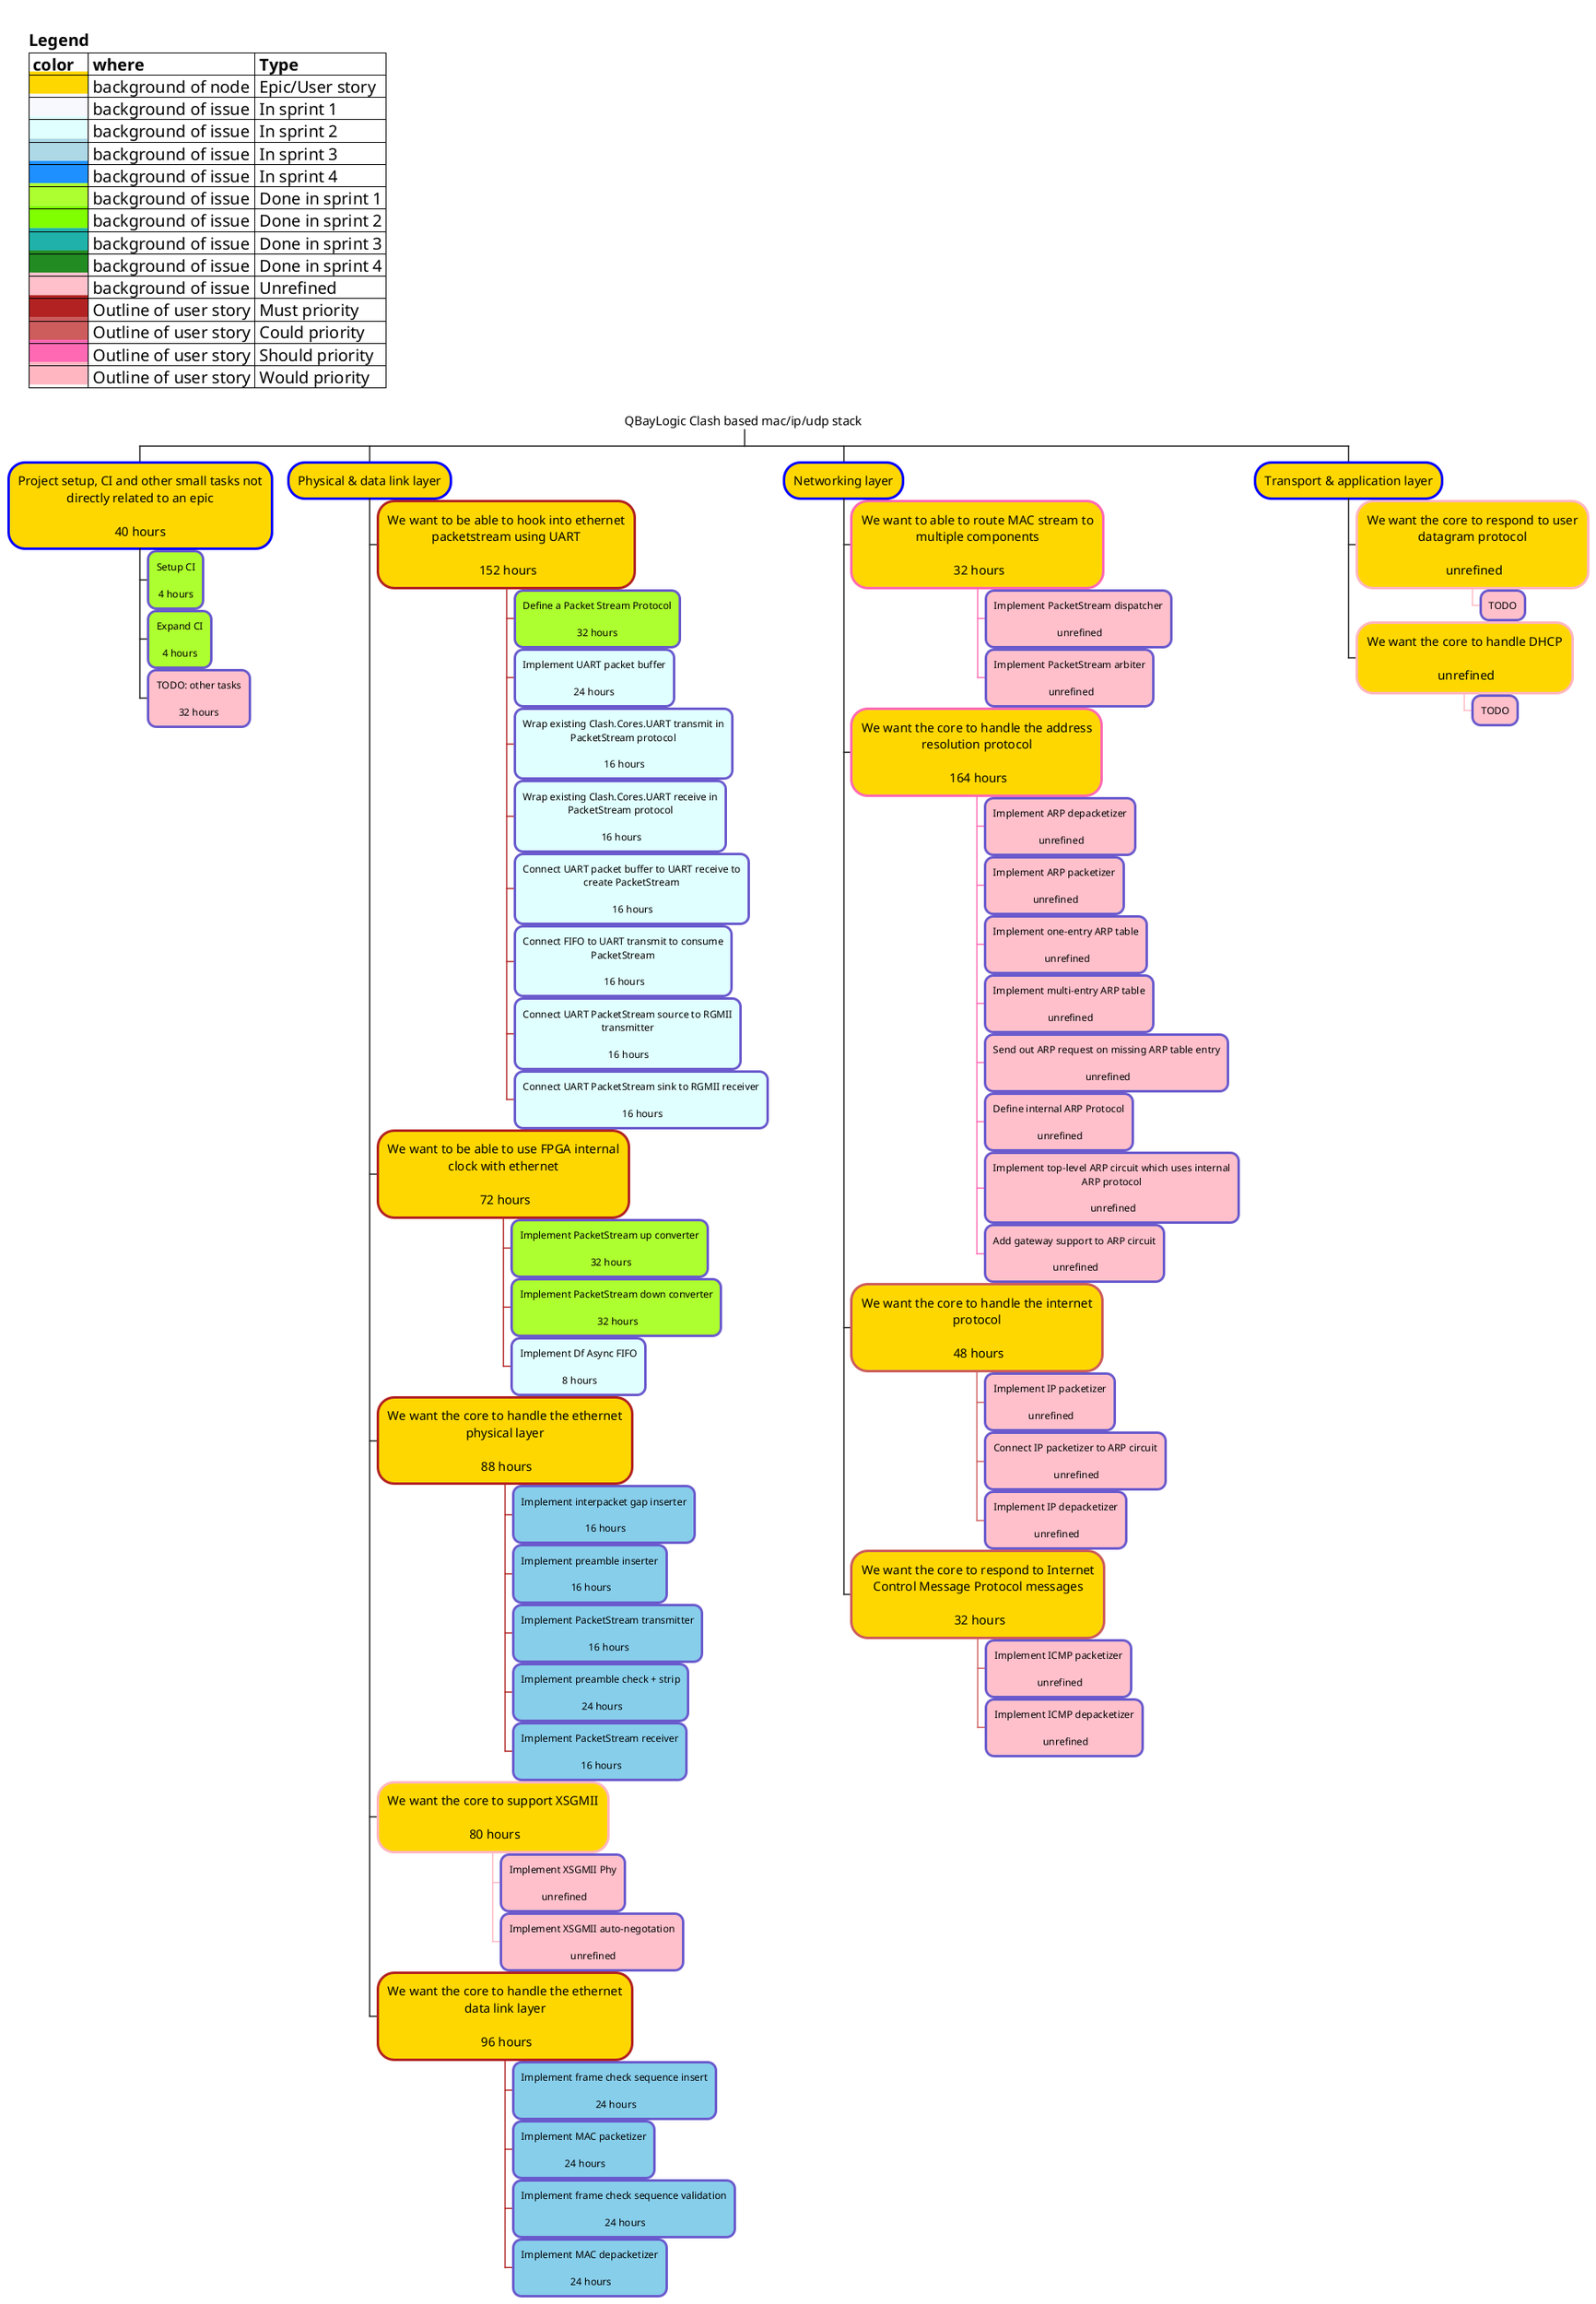 @startwbs

<style>
rootNode {
    LineStyle 8.0;3.0
    LineColor red
    BackgroundColor white
    LineThickness 1.0
    RoundCorner 0
    Shadowing 0.0
    FontSize 20
    BackgroundColor white
    MaximumWidth 500
}

node {
    Padding 12
    Margin 3
    HorizontalAlignment center
    LineColor blue
    LineThickness 3.0
    BackgroundColor gold
    RoundCorner 40
    MaximumWidth 300
    FontSize 15
}

leafNode {
    LineColor slateblue
    BackgroundColor skyblue
    RoundCorner 20
    Padding 10
    margin 5
    MaximumWidth 300
    FontSize 12
}

.unrefined {
  BackgroundColor pink
}

.in_s1 {
  BackgroundColor GhostWhite
}

.in_s2 {
  BackgroundColor LightCyan
}

.in_s3 {
  BackgroundColor LightBlue
}

.in_s4 {
  BackgroundColor DodgerBlue
}

.done_s1 {
  BackgroundColor GreenYellow
}

.done_s2 {
  BackgroundColor Chartreuse
}

.done_s3 {
  BackgroundColor LightGreen
}

.done_s4 {
  BackgroundColor ForestGreen
}

.must {
  LineColor FireBrick
}

.could {
  LineColor IndianRed
}

.should {
  LineColor HotPink
}

.would {
  LineColor LightPink
}

</style>

' set legend to have a white background
skinparam legendBackgroundColor #FFFFFF
' remove box around legend
skinparam legendBorderColor #FFFFFF
' remove the lines between the legend items
skinparam legendEntrySeparator #FFFFFF
skinparam legendFontSize 20


 legend top left
 <b>Legend</b>
 |= color |= where |= Type |
 |<back:Gold>              </back>| background of node | Epic/User story |
 |<back:GhostWhite>              </back>| background of issue | In sprint 1 |
 |<back:LightCyan>              </back>| background of issue | In sprint 2 |
 |<back:LightBlue>              </back>| background of issue | In sprint 3 |
 |<back:DodgerBlue>              </back>| background of issue | In sprint 4 |
 |<back:GreenYellow>              </back>| background of issue | Done in sprint 1 |
 |<back:Chartreuse>              </back>| background of issue | Done in sprint 2 |
 |<back:LightSeaGreen>              </back>| background of issue | Done in sprint 3 |
 |<back:ForestGreen>              </back>| background of issue | Done in sprint 4 |
 |<back:pink>              </back>| background of issue | Unrefined |
 |<back:FireBrick>              </back>| Outline of user story | Must priority |
 |<back:IndianRed>              </back>| Outline of user story | Could priority |
 |<back:HotPink>              </back>| Outline of user story | Should priority |
 |<back:LightPink>              </back>| Outline of user story | Would priority |
 endlegend


*_ QBayLogic Clash based mac/ip/udp stack
** Project setup, CI and other small tasks not directly related to an epic\n\n40 hours
*** Setup CI\n\n4 hours<<done_s1>>
*** Expand CI\n\n4 hours<<done_s1>>
*** TODO: other tasks\n\n32 hours<<unrefined>>
** Physical & data link layer
*** We want to be able to hook into ethernet packetstream using UART\n\n 152 hours<<must>>
**** Define a Packet Stream Protocol\n\n32 hours<<done_s1>>
**** Implement UART packet buffer\n\n24 hours<<in_s2>>
**** Wrap existing Clash.Cores.UART transmit in PacketStream protocol\n\n 16 hours<<in_s2>>
**** Wrap existing Clash.Cores.UART receive in PacketStream protocol\n\n 16 hours<<in_s2>>
**** Connect UART packet buffer to UART receive to create PacketStream\n\n 16 hours<<in_s2>>
**** Connect FIFO to UART transmit to consume PacketStream\n\n 16 hours<<in_s2>>
**** Connect UART PacketStream source to RGMII transmitter\n\n 16 hours<<in_s2>>
**** Connect UART PacketStream sink to RGMII receiver\n\n 16 hours<<in_s2>>
*** We want to be able to use FPGA internal clock with ethernet\n\n 72 hours<<must>>
**** Implement PacketStream up converter\n\n 32 hours<<done_s1>>
**** Implement PacketStream down converter\n\n 32 hours<<done_s1>>
**** Implement Df Async FIFO\n\n 8 hours<<in_s2>><<in_s2>>
*** We want the core to handle the ethernet physical layer\n\n 88 hours<<must>>
**** Implement interpacket gap inserter\n\n 16 hours
**** Implement preamble inserter\n\n 16 hours
**** Implement PacketStream transmitter\n\n 16 hours
**** Implement preamble check + strip\n\n 24 hours
**** Implement PacketStream receiver\n\n 16 hours
*** We want the core to support XSGMII\n\n 80 hours<<would>>
**** Implement XSGMII Phy\n\n unrefined<<unrefined>>
**** Implement XSGMII auto-negotation\n\n unrefined<<unrefined>>
*** We want the core to handle the ethernet data link layer\n\n 96 hours<<must>>
**** Implement frame check sequence insert\n\n 24 hours
**** Implement MAC packetizer\n\n 24 hours
**** Implement frame check sequence validation\n\n 24 hours
**** Implement MAC depacketizer\n\n 24 hours
** Networking layer
*** We want to able to route MAC stream to multiple components\n\n 32 hours<<should>>
**** Implement PacketStream dispatcher\n\n unrefined<<unrefined>>
**** Implement PacketStream arbiter\n\n unrefined<<unrefined>>
*** We want the core to handle the address resolution protocol\n\n 164 hours<<should>>
**** Implement ARP depacketizer\n\n unrefined<<unrefined>>
**** Implement ARP packetizer\n\n unrefined<<unrefined>>
**** Implement one-entry ARP table\n\n unrefined<<unrefined>>
**** Implement multi-entry ARP table\n\n unrefined<<unrefined>>
**** Send out ARP request on missing ARP table entry\n\n unrefined<<unrefined>>
**** Define internal ARP Protocol\n\n unrefined<<unrefined>>
**** Implement top-level ARP circuit which uses internal ARP protocol\n\n unrefined<<unrefined>>
**** Add gateway support to ARP circuit\n\n unrefined<<unrefined>>
*** We want the core to handle the internet protocol\n\n 48 hours<<could>>
**** Implement IP packetizer\n\n unrefined<<unrefined>>
**** Connect IP packetizer to ARP circuit\n\n unrefined<<unrefined>>
**** Implement IP depacketizer\n\n unrefined<<unrefined>>
*** We want the core to respond to Internet Control Message Protocol messages\n\n 32 hours<<could>>
**** Implement ICMP packetizer\n\n unrefined<<unrefined>>
**** Implement ICMP depacketizer\n\n unrefined<<unrefined>>
** Transport & application layer
*** We want the core to respond to user datagram protocol\n\n unrefined<<would>>
**** TODO<<unrefined>>
*** We want the core to handle DHCP\n\n unrefined<<would>>
**** TODO<<unrefined>>
@endwbs
